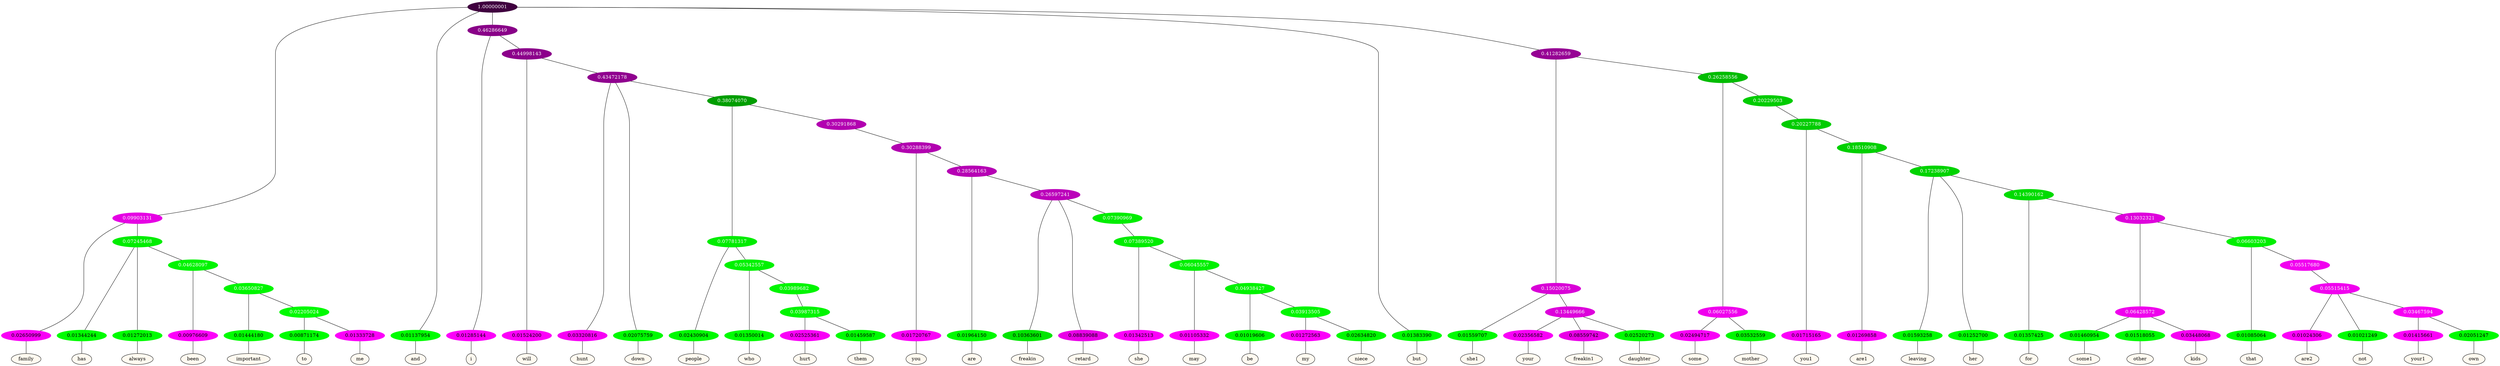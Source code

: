 graph {
	node [format=png height=0.15 nodesep=0.001 ordering=out overlap=prism overlap_scaling=0.01 ranksep=0.001 ratio=0.2 style=filled width=0.15]
	{
		rank=same
		a_w_6 [label=family color=black fillcolor=floralwhite style="filled,solid"]
		a_w_12 [label=has color=black fillcolor=floralwhite style="filled,solid"]
		a_w_13 [label=always color=black fillcolor=floralwhite style="filled,solid"]
		a_w_21 [label=been color=black fillcolor=floralwhite style="filled,solid"]
		a_w_32 [label=important color=black fillcolor=floralwhite style="filled,solid"]
		a_w_38 [label=to color=black fillcolor=floralwhite style="filled,solid"]
		a_w_39 [label=me color=black fillcolor=floralwhite style="filled,solid"]
		a_w_2 [label=and color=black fillcolor=floralwhite style="filled,solid"]
		a_w_8 [label=i color=black fillcolor=floralwhite style="filled,solid"]
		a_w_15 [label=will color=black fillcolor=floralwhite style="filled,solid"]
		a_w_23 [label=hunt color=black fillcolor=floralwhite style="filled,solid"]
		a_w_24 [label=down color=black fillcolor=floralwhite style="filled,solid"]
		a_w_40 [label=people color=black fillcolor=floralwhite style="filled,solid"]
		a_w_45 [label=who color=black fillcolor=floralwhite style="filled,solid"]
		a_w_57 [label=hurt color=black fillcolor=floralwhite style="filled,solid"]
		a_w_58 [label=them color=black fillcolor=floralwhite style="filled,solid"]
		a_w_47 [label=you color=black fillcolor=floralwhite style="filled,solid"]
		a_w_53 [label=are color=black fillcolor=floralwhite style="filled,solid"]
		a_w_59 [label=freakin color=black fillcolor=floralwhite style="filled,solid"]
		a_w_60 [label=retard color=black fillcolor=floralwhite style="filled,solid"]
		a_w_70 [label=she color=black fillcolor=floralwhite style="filled,solid"]
		a_w_73 [label=may color=black fillcolor=floralwhite style="filled,solid"]
		a_w_78 [label=be color=black fillcolor=floralwhite style="filled,solid"]
		a_w_82 [label=my color=black fillcolor=floralwhite style="filled,solid"]
		a_w_83 [label=niece color=black fillcolor=floralwhite style="filled,solid"]
		a_w_4 [label=but color=black fillcolor=floralwhite style="filled,solid"]
		a_w_17 [label=she1 color=black fillcolor=floralwhite style="filled,solid"]
		a_w_26 [label=your color=black fillcolor=floralwhite style="filled,solid"]
		a_w_27 [label=freakin1 color=black fillcolor=floralwhite style="filled,solid"]
		a_w_28 [label=daughter color=black fillcolor=floralwhite style="filled,solid"]
		a_w_29 [label=some color=black fillcolor=floralwhite style="filled,solid"]
		a_w_30 [label=mother color=black fillcolor=floralwhite style="filled,solid"]
		a_w_36 [label=you1 color=black fillcolor=floralwhite style="filled,solid"]
		a_w_43 [label=are1 color=black fillcolor=floralwhite style="filled,solid"]
		a_w_49 [label=leaving color=black fillcolor=floralwhite style="filled,solid"]
		a_w_50 [label=her color=black fillcolor=floralwhite style="filled,solid"]
		a_w_55 [label=for color=black fillcolor=floralwhite style="filled,solid"]
		a_w_65 [label=some1 color=black fillcolor=floralwhite style="filled,solid"]
		a_w_66 [label=other color=black fillcolor=floralwhite style="filled,solid"]
		a_w_67 [label=kids color=black fillcolor=floralwhite style="filled,solid"]
		a_w_68 [label=that color=black fillcolor=floralwhite style="filled,solid"]
		a_w_75 [label=are2 color=black fillcolor=floralwhite style="filled,solid"]
		a_w_76 [label=not color=black fillcolor=floralwhite style="filled,solid"]
		a_w_80 [label=your1 color=black fillcolor=floralwhite style="filled,solid"]
		a_w_81 [label=own color=black fillcolor=floralwhite style="filled,solid"]
	}
	a_n_6 -- a_w_6
	a_n_12 -- a_w_12
	a_n_13 -- a_w_13
	a_n_21 -- a_w_21
	a_n_32 -- a_w_32
	a_n_38 -- a_w_38
	a_n_39 -- a_w_39
	a_n_2 -- a_w_2
	a_n_8 -- a_w_8
	a_n_15 -- a_w_15
	a_n_23 -- a_w_23
	a_n_24 -- a_w_24
	a_n_40 -- a_w_40
	a_n_45 -- a_w_45
	a_n_57 -- a_w_57
	a_n_58 -- a_w_58
	a_n_47 -- a_w_47
	a_n_53 -- a_w_53
	a_n_59 -- a_w_59
	a_n_60 -- a_w_60
	a_n_70 -- a_w_70
	a_n_73 -- a_w_73
	a_n_78 -- a_w_78
	a_n_82 -- a_w_82
	a_n_83 -- a_w_83
	a_n_4 -- a_w_4
	a_n_17 -- a_w_17
	a_n_26 -- a_w_26
	a_n_27 -- a_w_27
	a_n_28 -- a_w_28
	a_n_29 -- a_w_29
	a_n_30 -- a_w_30
	a_n_36 -- a_w_36
	a_n_43 -- a_w_43
	a_n_49 -- a_w_49
	a_n_50 -- a_w_50
	a_n_55 -- a_w_55
	a_n_65 -- a_w_65
	a_n_66 -- a_w_66
	a_n_67 -- a_w_67
	a_n_68 -- a_w_68
	a_n_75 -- a_w_75
	a_n_76 -- a_w_76
	a_n_80 -- a_w_80
	a_n_81 -- a_w_81
	{
		rank=same
		a_n_6 [label=0.02650999 color="0.835 1.000 0.973" fontcolor=black]
		a_n_12 [label=0.01344244 color="0.334 1.000 0.987" fontcolor=black]
		a_n_13 [label=0.01272013 color="0.334 1.000 0.987" fontcolor=black]
		a_n_21 [label=0.00976609 color="0.835 1.000 0.990" fontcolor=black]
		a_n_32 [label=0.01444180 color="0.334 1.000 0.986" fontcolor=black]
		a_n_38 [label=0.00871174 color="0.334 1.000 0.991" fontcolor=black]
		a_n_39 [label=0.01333728 color="0.835 1.000 0.987" fontcolor=black]
		a_n_2 [label=0.01137954 color="0.334 1.000 0.989" fontcolor=black]
		a_n_8 [label=0.01285144 color="0.835 1.000 0.987" fontcolor=black]
		a_n_15 [label=0.01524200 color="0.835 1.000 0.985" fontcolor=black]
		a_n_23 [label=0.03320816 color="0.835 1.000 0.967" fontcolor=black]
		a_n_24 [label=0.02075759 color="0.334 1.000 0.979" fontcolor=black]
		a_n_40 [label=0.02430904 color="0.334 1.000 0.976" fontcolor=black]
		a_n_45 [label=0.01350014 color="0.334 1.000 0.986" fontcolor=black]
		a_n_57 [label=0.02525361 color="0.835 1.000 0.975" fontcolor=black]
		a_n_58 [label=0.01459587 color="0.334 1.000 0.985" fontcolor=black]
		a_n_47 [label=0.01720767 color="0.835 1.000 0.983" fontcolor=black]
		a_n_53 [label=0.01964150 color="0.334 1.000 0.980" fontcolor=black]
		a_n_59 [label=0.10363601 color="0.334 1.000 0.896" fontcolor=black]
		a_n_60 [label=0.08839088 color="0.835 1.000 0.912" fontcolor=black]
		a_n_70 [label=0.01342513 color="0.835 1.000 0.987" fontcolor=black]
		a_n_73 [label=0.01105332 color="0.835 1.000 0.989" fontcolor=black]
		a_n_78 [label=0.01019606 color="0.334 1.000 0.990" fontcolor=black]
		a_n_82 [label=0.01272563 color="0.835 1.000 0.987" fontcolor=black]
		a_n_83 [label=0.02634820 color="0.334 1.000 0.974" fontcolor=black]
		a_n_4 [label=0.01383390 color="0.334 1.000 0.986" fontcolor=black]
		a_n_17 [label=0.01559707 color="0.334 1.000 0.984" fontcolor=black]
		a_n_26 [label=0.02356582 color="0.835 1.000 0.976" fontcolor=black]
		a_n_27 [label=0.08559742 color="0.835 1.000 0.914" fontcolor=black]
		a_n_28 [label=0.02520273 color="0.334 1.000 0.975" fontcolor=black]
		a_n_29 [label=0.02494717 color="0.835 1.000 0.975" fontcolor=black]
		a_n_30 [label=0.03532559 color="0.334 1.000 0.965" fontcolor=black]
		a_n_36 [label=0.01715165 color="0.835 1.000 0.983" fontcolor=black]
		a_n_43 [label=0.01269858 color="0.835 1.000 0.987" fontcolor=black]
		a_n_49 [label=0.01593258 color="0.334 1.000 0.984" fontcolor=black]
		a_n_50 [label=0.01252700 color="0.334 1.000 0.987" fontcolor=black]
		a_n_55 [label=0.01357425 color="0.334 1.000 0.986" fontcolor=black]
		a_n_65 [label=0.01460954 color="0.334 1.000 0.985" fontcolor=black]
		a_n_66 [label=0.01518055 color="0.334 1.000 0.985" fontcolor=black]
		a_n_67 [label=0.03448068 color="0.835 1.000 0.966" fontcolor=black]
		a_n_68 [label=0.01085064 color="0.334 1.000 0.989" fontcolor=black]
		a_n_75 [label=0.01024306 color="0.835 1.000 0.990" fontcolor=black]
		a_n_76 [label=0.01021249 color="0.334 1.000 0.990" fontcolor=black]
		a_n_80 [label=0.01415661 color="0.835 1.000 0.986" fontcolor=black]
		a_n_81 [label=0.02051247 color="0.334 1.000 0.979" fontcolor=black]
	}
	a_n_0 [label=1.00000001 color="0.835 1.000 0.250" fontcolor=grey99]
	a_n_1 [label=0.09903131 color="0.835 1.000 0.901" fontcolor=grey99]
	a_n_0 -- a_n_1
	a_n_0 -- a_n_2
	a_n_3 [label=0.46286649 color="0.835 1.000 0.537" fontcolor=grey99]
	a_n_0 -- a_n_3
	a_n_0 -- a_n_4
	a_n_5 [label=0.41282659 color="0.835 1.000 0.587" fontcolor=grey99]
	a_n_0 -- a_n_5
	a_n_1 -- a_n_6
	a_n_7 [label=0.07245468 color="0.334 1.000 0.928" fontcolor=grey99]
	a_n_1 -- a_n_7
	a_n_3 -- a_n_8
	a_n_9 [label=0.44998143 color="0.835 1.000 0.550" fontcolor=grey99]
	a_n_3 -- a_n_9
	a_n_10 [label=0.15020075 color="0.835 1.000 0.850" fontcolor=grey99]
	a_n_5 -- a_n_10
	a_n_11 [label=0.26258556 color="0.334 1.000 0.737" fontcolor=grey99]
	a_n_5 -- a_n_11
	a_n_7 -- a_n_12
	a_n_7 -- a_n_13
	a_n_14 [label=0.04628097 color="0.334 1.000 0.954" fontcolor=grey99]
	a_n_7 -- a_n_14
	a_n_9 -- a_n_15
	a_n_16 [label=0.43472178 color="0.835 1.000 0.565" fontcolor=grey99]
	a_n_9 -- a_n_16
	a_n_10 -- a_n_17
	a_n_18 [label=0.13449666 color="0.835 1.000 0.866" fontcolor=grey99]
	a_n_10 -- a_n_18
	a_n_19 [label=0.06027556 color="0.835 1.000 0.940" fontcolor=grey99]
	a_n_11 -- a_n_19
	a_n_20 [label=0.20229503 color="0.334 1.000 0.798" fontcolor=grey99]
	a_n_11 -- a_n_20
	a_n_14 -- a_n_21
	a_n_22 [label=0.03650827 color="0.334 1.000 0.963" fontcolor=grey99]
	a_n_14 -- a_n_22
	a_n_16 -- a_n_23
	a_n_16 -- a_n_24
	a_n_25 [label=0.38074070 color="0.334 1.000 0.619" fontcolor=grey99]
	a_n_16 -- a_n_25
	a_n_18 -- a_n_26
	a_n_18 -- a_n_27
	a_n_18 -- a_n_28
	a_n_19 -- a_n_29
	a_n_19 -- a_n_30
	a_n_31 [label=0.20227788 color="0.334 1.000 0.798" fontcolor=grey99]
	a_n_20 -- a_n_31
	a_n_22 -- a_n_32
	a_n_33 [label=0.02205024 color="0.334 1.000 0.978" fontcolor=grey99]
	a_n_22 -- a_n_33
	a_n_34 [label=0.07781317 color="0.334 1.000 0.922" fontcolor=grey99]
	a_n_25 -- a_n_34
	a_n_35 [label=0.30291868 color="0.835 1.000 0.697" fontcolor=grey99]
	a_n_25 -- a_n_35
	a_n_31 -- a_n_36
	a_n_37 [label=0.18510908 color="0.334 1.000 0.815" fontcolor=grey99]
	a_n_31 -- a_n_37
	a_n_33 -- a_n_38
	a_n_33 -- a_n_39
	a_n_34 -- a_n_40
	a_n_41 [label=0.05342557 color="0.334 1.000 0.947" fontcolor=grey99]
	a_n_34 -- a_n_41
	a_n_42 [label=0.30288399 color="0.835 1.000 0.697" fontcolor=grey99]
	a_n_35 -- a_n_42
	a_n_37 -- a_n_43
	a_n_44 [label=0.17238907 color="0.334 1.000 0.828" fontcolor=grey99]
	a_n_37 -- a_n_44
	a_n_41 -- a_n_45
	a_n_46 [label=0.03989682 color="0.334 1.000 0.960" fontcolor=grey99]
	a_n_41 -- a_n_46
	a_n_42 -- a_n_47
	a_n_48 [label=0.28564163 color="0.835 1.000 0.714" fontcolor=grey99]
	a_n_42 -- a_n_48
	a_n_44 -- a_n_49
	a_n_44 -- a_n_50
	a_n_51 [label=0.14390162 color="0.334 1.000 0.856" fontcolor=grey99]
	a_n_44 -- a_n_51
	a_n_52 [label=0.03987315 color="0.334 1.000 0.960" fontcolor=grey99]
	a_n_46 -- a_n_52
	a_n_48 -- a_n_53
	a_n_54 [label=0.26597241 color="0.835 1.000 0.734" fontcolor=grey99]
	a_n_48 -- a_n_54
	a_n_51 -- a_n_55
	a_n_56 [label=0.13032321 color="0.835 1.000 0.870" fontcolor=grey99]
	a_n_51 -- a_n_56
	a_n_52 -- a_n_57
	a_n_52 -- a_n_58
	a_n_54 -- a_n_59
	a_n_54 -- a_n_60
	a_n_61 [label=0.07390969 color="0.334 1.000 0.926" fontcolor=grey99]
	a_n_54 -- a_n_61
	a_n_62 [label=0.06428572 color="0.835 1.000 0.936" fontcolor=grey99]
	a_n_56 -- a_n_62
	a_n_63 [label=0.06603203 color="0.334 1.000 0.934" fontcolor=grey99]
	a_n_56 -- a_n_63
	a_n_64 [label=0.07389520 color="0.334 1.000 0.926" fontcolor=grey99]
	a_n_61 -- a_n_64
	a_n_62 -- a_n_65
	a_n_62 -- a_n_66
	a_n_62 -- a_n_67
	a_n_63 -- a_n_68
	a_n_69 [label=0.05517680 color="0.835 1.000 0.945" fontcolor=grey99]
	a_n_63 -- a_n_69
	a_n_64 -- a_n_70
	a_n_71 [label=0.06045557 color="0.334 1.000 0.940" fontcolor=grey99]
	a_n_64 -- a_n_71
	a_n_72 [label=0.05515415 color="0.835 1.000 0.945" fontcolor=grey99]
	a_n_69 -- a_n_72
	a_n_71 -- a_n_73
	a_n_74 [label=0.04938427 color="0.334 1.000 0.951" fontcolor=grey99]
	a_n_71 -- a_n_74
	a_n_72 -- a_n_75
	a_n_72 -- a_n_76
	a_n_77 [label=0.03467594 color="0.835 1.000 0.965" fontcolor=grey99]
	a_n_72 -- a_n_77
	a_n_74 -- a_n_78
	a_n_79 [label=0.03913505 color="0.334 1.000 0.961" fontcolor=grey99]
	a_n_74 -- a_n_79
	a_n_77 -- a_n_80
	a_n_77 -- a_n_81
	a_n_79 -- a_n_82
	a_n_79 -- a_n_83
}
